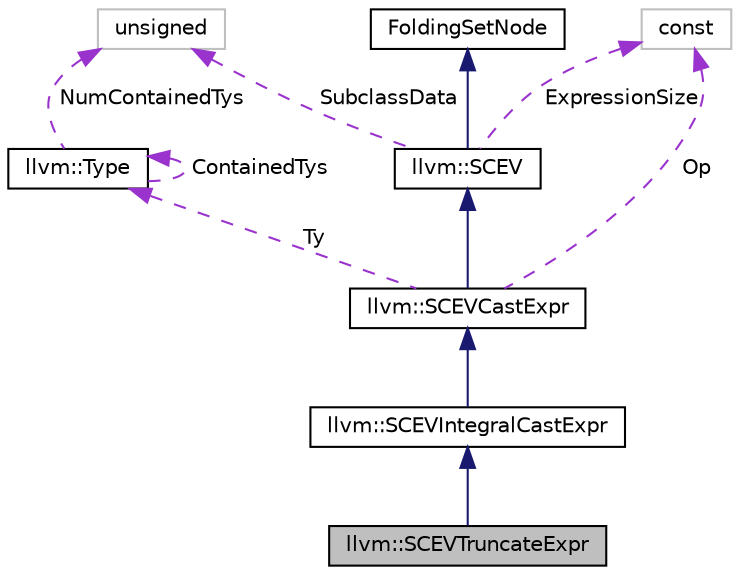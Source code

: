digraph "llvm::SCEVTruncateExpr"
{
 // LATEX_PDF_SIZE
  bgcolor="transparent";
  edge [fontname="Helvetica",fontsize="10",labelfontname="Helvetica",labelfontsize="10"];
  node [fontname="Helvetica",fontsize="10",shape=record];
  Node1 [label="llvm::SCEVTruncateExpr",height=0.2,width=0.4,color="black", fillcolor="grey75", style="filled", fontcolor="black",tooltip="This class represents a truncation of an integer value to a smaller integer value."];
  Node2 -> Node1 [dir="back",color="midnightblue",fontsize="10",style="solid",fontname="Helvetica"];
  Node2 [label="llvm::SCEVIntegralCastExpr",height=0.2,width=0.4,color="black",URL="$classllvm_1_1SCEVIntegralCastExpr.html",tooltip="This is the base class for unary integral cast operator classes."];
  Node3 -> Node2 [dir="back",color="midnightblue",fontsize="10",style="solid",fontname="Helvetica"];
  Node3 [label="llvm::SCEVCastExpr",height=0.2,width=0.4,color="black",URL="$classllvm_1_1SCEVCastExpr.html",tooltip="This is the base class for unary cast operator classes."];
  Node4 -> Node3 [dir="back",color="midnightblue",fontsize="10",style="solid",fontname="Helvetica"];
  Node4 [label="llvm::SCEV",height=0.2,width=0.4,color="black",URL="$classllvm_1_1SCEV.html",tooltip="This class represents an analyzed expression in the program."];
  Node5 -> Node4 [dir="back",color="midnightblue",fontsize="10",style="solid",fontname="Helvetica"];
  Node5 [label="FoldingSetNode",height=0.2,width=0.4,color="black",URL="$classllvm_1_1FoldingSetBase_1_1Node.html",tooltip="Node - This class is used to maintain the singly linked bucket list in a folding set."];
  Node6 -> Node4 [dir="back",color="darkorchid3",fontsize="10",style="dashed",label=" SubclassData" ,fontname="Helvetica"];
  Node6 [label="unsigned",height=0.2,width=0.4,color="grey75",tooltip=" "];
  Node7 -> Node4 [dir="back",color="darkorchid3",fontsize="10",style="dashed",label=" ExpressionSize" ,fontname="Helvetica"];
  Node7 [label="const",height=0.2,width=0.4,color="grey75",tooltip=" "];
  Node8 -> Node3 [dir="back",color="darkorchid3",fontsize="10",style="dashed",label=" Ty" ,fontname="Helvetica"];
  Node8 [label="llvm::Type",height=0.2,width=0.4,color="black",URL="$classllvm_1_1Type.html",tooltip="The instances of the Type class are immutable: once they are created, they are never changed."];
  Node8 -> Node8 [dir="back",color="darkorchid3",fontsize="10",style="dashed",label=" ContainedTys" ,fontname="Helvetica"];
  Node6 -> Node8 [dir="back",color="darkorchid3",fontsize="10",style="dashed",label=" NumContainedTys" ,fontname="Helvetica"];
  Node7 -> Node3 [dir="back",color="darkorchid3",fontsize="10",style="dashed",label=" Op" ,fontname="Helvetica"];
}

